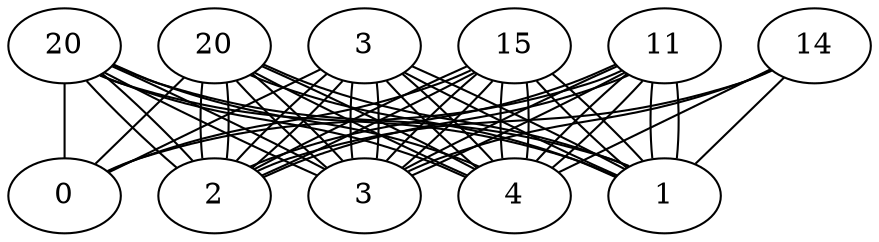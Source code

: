 graph X {
 0-0 [label="nodo0-0"];
 1-0 [label="nodo1-0"];
 0-1 [label="nodo0-1"];
 1-1 [label="nodo1-1"];
 0-2 [label="nodo0-2"];
 1-2 [label="nodo1-2"];
 0-3 [label="nodo0-3"];
 1-3 [label="nodo1-3"];
 0-4 [label="nodo0-4"];
 1-4 [label="nodo1-4"];
 0-5 [label="nodo0-5"];
 1-5 [label="nodo1-5"];
 2-0 [label="nodo2-0"];
 2-1 [label="nodo2-1"];
 2-2 [label="nodo2-2"];
 2-3 [label="nodo2-3"];
 2-4 [label="nodo2-4"];
 2-5 [label="nodo2-5"];
 3-0 [label="nodo3-0"];
 3-1 [label="nodo3-1"];
 3-2 [label="nodo3-2"];
 3-3 [label="nodo3-3"];
 3-4 [label="nodo3-4"];
 3-5 [label="nodo3-5"];
 4-0 [label="nodo4-0"];
 4-1 [label="nodo4-1"];
 4-2 [label="nodo4-2"];
 4-3 [label="nodo4-3"];
 4-4 [label="nodo4-4"];
 4-5 [label="nodo4-5"];
  0-0 -- 1-0  [label="11"];
  0-0 -- 0-1  [label="4"];
  0-1 -- 1-1  [label="10"];
  0-1 -- 0-2  [label="9"];
  0-2 -- 1-2  [label="4"];
  0-2 -- 0-3  [label="20"];
  0-3 -- 1-3  [label="17"];
  0-3 -- 0-4  [label="12"];
  0-4 -- 1-4  [label="7"];
  0-4 -- 0-5  [label="12"];
  0-5 -- 1-5  [label="12"];
  1-0 -- 2-0  [label="15"];
  1-0 -- 1-1  [label="12"];
  1-1 -- 2-1  [label="17"];
  1-1 -- 1-2  [label="6"];
  1-2 -- 2-2  [label="15"];
  1-2 -- 1-3  [label="2"];
  1-3 -- 2-3  [label="5"];
  1-3 -- 1-4  [label="2"];
  1-4 -- 2-4  [label="4"];
  1-4 -- 1-5  [label="11"];
  1-5 -- 2-5  [label="3"];
  2-0 -- 3-0  [label="12"];
  2-0 -- 2-1  [label="2"];
  2-1 -- 3-1  [label="5"];
  2-1 -- 2-2  [label="13"];
  2-2 -- 3-2  [label="2"];
  2-2 -- 2-3  [label="11"];
  2-3 -- 3-3  [label="16"];
  2-3 -- 2-4  [label="20"];
  2-4 -- 3-4  [label="19"];
  2-4 -- 2-5  [label="11"];
  2-5 -- 3-5  [label="8"];
  3-0 -- 4-0  [label="20"];
  3-0 -- 3-1  [label="20"];
  3-1 -- 4-1  [label="10"];
  3-1 -- 3-2  [label="11"];
  3-2 -- 4-2  [label="7"];
  3-2 -- 3-3  [label="13"];
  3-3 -- 4-3  [label="16"];
  3-3 -- 3-4  [label="5"];
  3-4 -- 4-4  [label="2"];
  3-4 -- 3-5  [label="19"];
  3-5 -- 4-5  [label="18"];
  4-0 -- 4-1  [label="3"];
  4-1 -- 4-2  [label="15"];
  4-2 -- 4-3  [label="11"];
  4-3 -- 4-4  [label="20"];
  4-4 -- 4-5  [label="14"];
}
